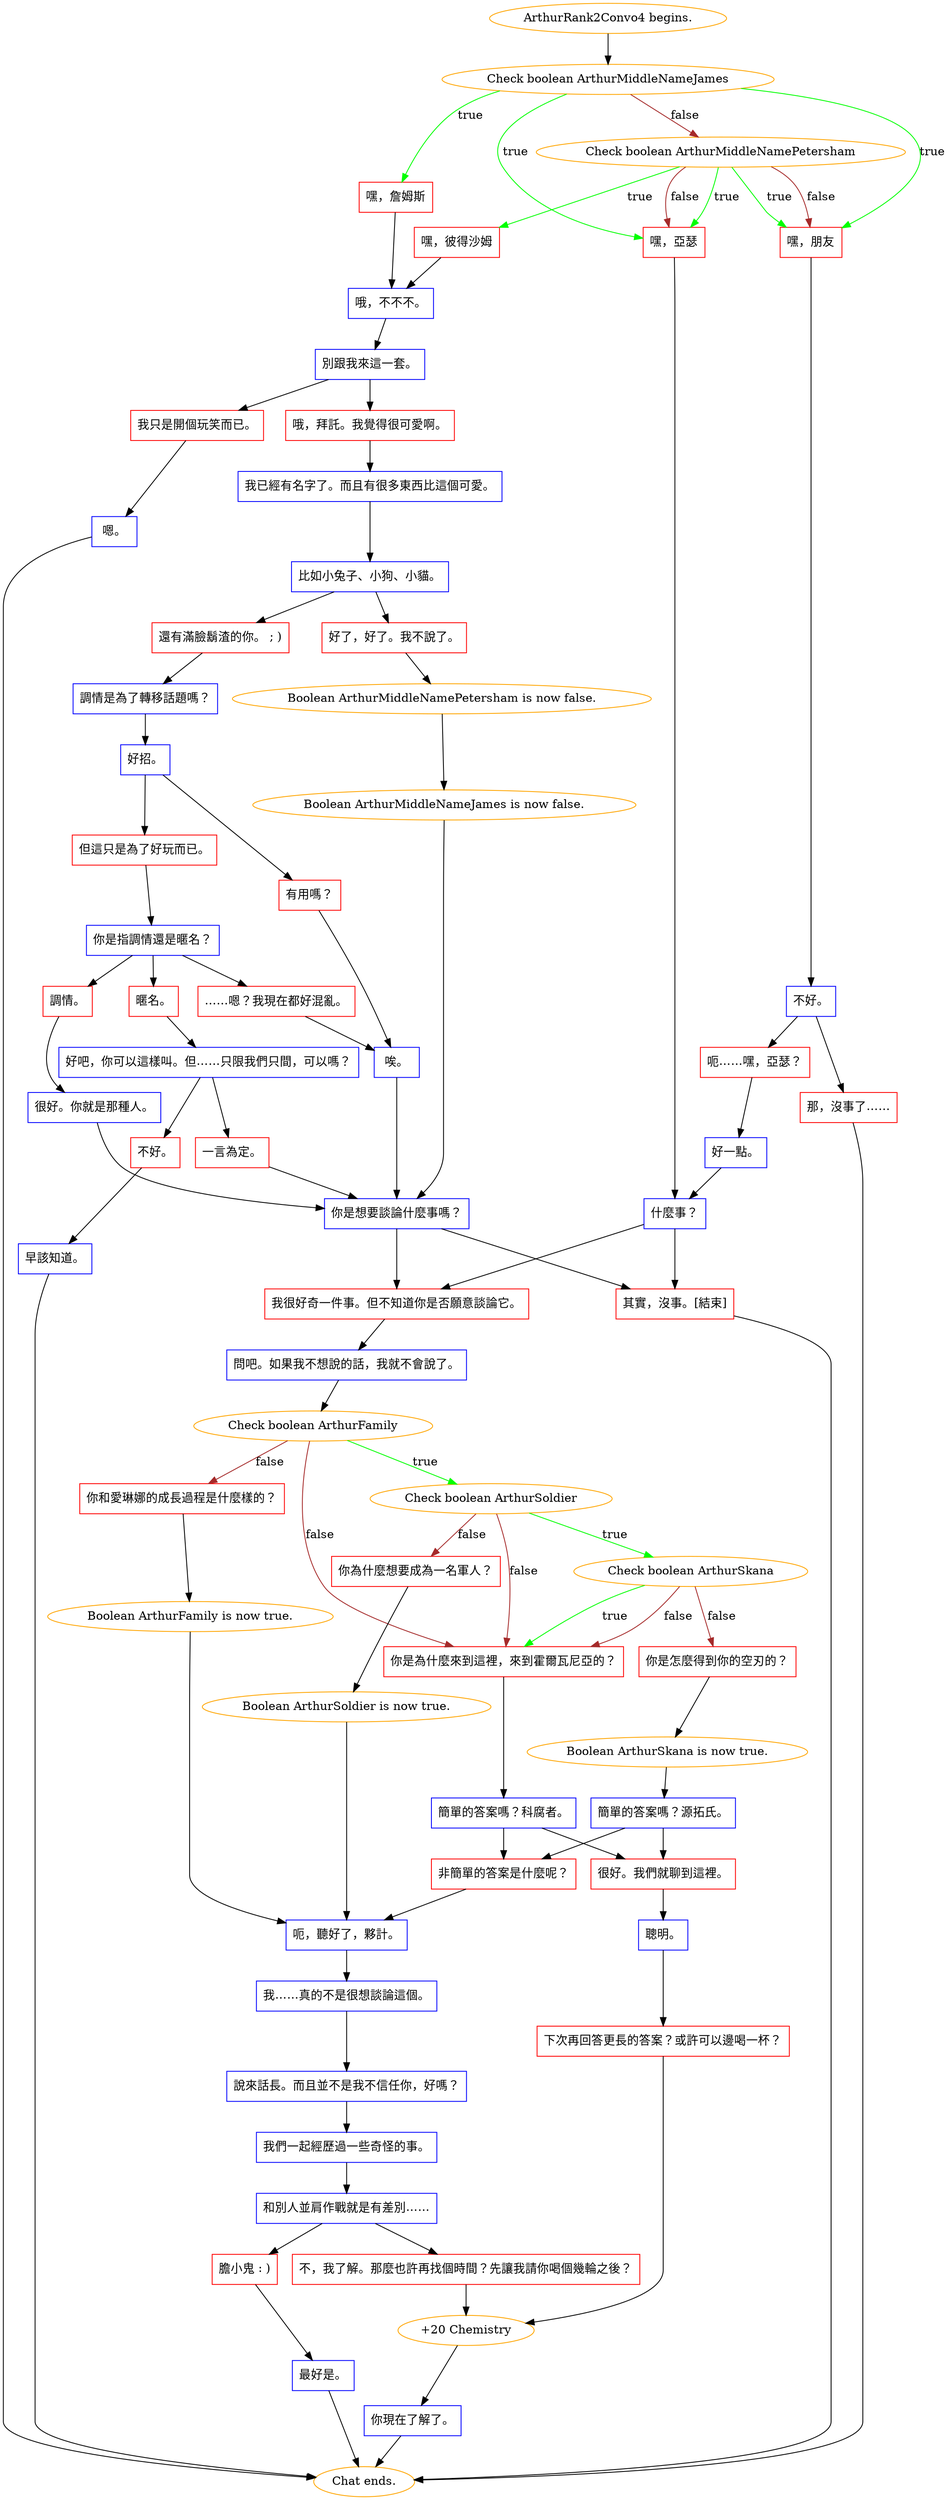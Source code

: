 digraph {
	"ArthurRank2Convo4 begins." [color=orange];
		"ArthurRank2Convo4 begins." -> j2624391343;
	j2624391343 [label="Check boolean ArthurMiddleNameJames",color=orange];
		j2624391343 -> j3043312157 [label=true,color=green];
		j2624391343 -> j1375589986 [label=true,color=green];
		j2624391343 -> j3219179718 [label=true,color=green];
		j2624391343 -> j3158952704 [label=false,color=brown];
	j3043312157 [label="嘿，詹姆斯",shape=box,color=red];
		j3043312157 -> j470591858;
	j1375589986 [label="嘿，亞瑟",shape=box,color=red];
		j1375589986 -> j28507588;
	j3219179718 [label="嘿，朋友",shape=box,color=red];
		j3219179718 -> j1139213330;
	j3158952704 [label="Check boolean ArthurMiddleNamePetersham",color=orange];
		j3158952704 -> j1735173278 [label=true,color=green];
		j3158952704 -> j1375589986 [label=true,color=green];
		j3158952704 -> j3219179718 [label=true,color=green];
		j3158952704 -> j1375589986 [label=false,color=brown];
		j3158952704 -> j3219179718 [label=false,color=brown];
	j470591858 [label="哦，不不不。",shape=box,color=blue];
		j470591858 -> j1053626447;
	j28507588 [label="什麼事？",shape=box,color=blue];
		j28507588 -> j3909741989;
		j28507588 -> j1935366167;
	j1139213330 [label="不好。",shape=box,color=blue];
		j1139213330 -> j2554593223;
		j1139213330 -> j567061895;
	j1735173278 [label="嘿，彼得沙姆",shape=box,color=red];
		j1735173278 -> j470591858;
	j1053626447 [label="別跟我來這一套。",shape=box,color=blue];
		j1053626447 -> j3217723494;
		j1053626447 -> j963194476;
	j3909741989 [label="我很好奇一件事。但不知道你是否願意談論它。",shape=box,color=red];
		j3909741989 -> j3169379457;
	j1935366167 [label="其實，沒事。[結束]",shape=box,color=red];
		j1935366167 -> "Chat ends.";
	j2554593223 [label="那，沒事了……",shape=box,color=red];
		j2554593223 -> "Chat ends.";
	j567061895 [label="呃……嘿，亞瑟？",shape=box,color=red];
		j567061895 -> j2226579108;
	j3217723494 [label="哦，拜託。我覺得很可愛啊。",shape=box,color=red];
		j3217723494 -> j1426112303;
	j963194476 [label="我只是開個玩笑而已。",shape=box,color=red];
		j963194476 -> j3206673440;
	j3169379457 [label="問吧。如果我不想說的話，我就不會說了。",shape=box,color=blue];
		j3169379457 -> j4236281560;
	"Chat ends." [color=orange];
	j2226579108 [label="好一點。",shape=box,color=blue];
		j2226579108 -> j28507588;
	j1426112303 [label="我已經有名字了。而且有很多東西比這個可愛。",shape=box,color=blue];
		j1426112303 -> j4249495558;
	j3206673440 [label="嗯。",shape=box,color=blue];
		j3206673440 -> "Chat ends.";
	j4236281560 [label="Check boolean ArthurFamily",color=orange];
		j4236281560 -> j1869425841 [label=true,color=green];
		j4236281560 -> j3682230542 [label=false,color=brown];
		j4236281560 -> j1174247552 [label=false,color=brown];
	j4249495558 [label="比如小兔子、小狗、小貓。",shape=box,color=blue];
		j4249495558 -> j840249113;
		j4249495558 -> j2193991576;
	j1869425841 [label="Check boolean ArthurSoldier",color=orange];
		j1869425841 -> j1478627454 [label=true,color=green];
		j1869425841 -> j2410886805 [label=false,color=brown];
		j1869425841 -> j1174247552 [label=false,color=brown];
	j3682230542 [label="你和愛琳娜的成長過程是什麼樣的？",shape=box,color=red];
		j3682230542 -> j3174304512;
	j1174247552 [label="你是為什麼來到這裡，來到霍爾瓦尼亞的？",shape=box,color=red];
		j1174247552 -> j3437113860;
	j840249113 [label="還有滿臉鬍渣的你。 ; )",shape=box,color=red];
		j840249113 -> j577082135;
	j2193991576 [label="好了，好了。我不說了。",shape=box,color=red];
		j2193991576 -> j2788195954;
	j1478627454 [label="Check boolean ArthurSkana",color=orange];
		j1478627454 -> j1174247552 [label=true,color=green];
		j1478627454 -> j233724843 [label=false,color=brown];
		j1478627454 -> j1174247552 [label=false,color=brown];
	j2410886805 [label="你為什麼想要成為一名軍人？",shape=box,color=red];
		j2410886805 -> j2924022208;
	j3174304512 [label="Boolean ArthurFamily is now true.",color=orange];
		j3174304512 -> j2753099262;
	j3437113860 [label="簡單的答案嗎？科腐者。",shape=box,color=blue];
		j3437113860 -> j331789281;
		j3437113860 -> j613128320;
	j577082135 [label="調情是為了轉移話題嗎？",shape=box,color=blue];
		j577082135 -> j266445640;
	j2788195954 [label="Boolean ArthurMiddleNamePetersham is now false.",color=orange];
		j2788195954 -> j1156227644;
	j233724843 [label="你是怎麼得到你的空刃的？",shape=box,color=red];
		j233724843 -> j3303044246;
	j2924022208 [label="Boolean ArthurSoldier is now true.",color=orange];
		j2924022208 -> j2753099262;
	j2753099262 [label="呃，聽好了，夥計。",shape=box,color=blue];
		j2753099262 -> j2764450707;
	j331789281 [label="很好。我們就聊到這裡。",shape=box,color=red];
		j331789281 -> j2257554550;
	j613128320 [label="非簡單的答案是什麼呢？",shape=box,color=red];
		j613128320 -> j2753099262;
	j266445640 [label="好招。",shape=box,color=blue];
		j266445640 -> j306999947;
		j266445640 -> j2526513630;
	j1156227644 [label="Boolean ArthurMiddleNameJames is now false.",color=orange];
		j1156227644 -> j4051397484;
	j3303044246 [label="Boolean ArthurSkana is now true.",color=orange];
		j3303044246 -> j2044326941;
	j2764450707 [label="我……真的不是很想談論這個。",shape=box,color=blue];
		j2764450707 -> j1169690648;
	j2257554550 [label="聰明。",shape=box,color=blue];
		j2257554550 -> j1377658737;
	j306999947 [label="有用嗎？",shape=box,color=red];
		j306999947 -> j3157069172;
	j2526513630 [label="但這只是為了好玩而已。",shape=box,color=red];
		j2526513630 -> j2223955405;
	j4051397484 [label="你是想要談論什麼事嗎？",shape=box,color=blue];
		j4051397484 -> j3909741989;
		j4051397484 -> j1935366167;
	j2044326941 [label="簡單的答案嗎？源拓氏。",shape=box,color=blue];
		j2044326941 -> j331789281;
		j2044326941 -> j613128320;
	j1169690648 [label="說來話長。而且並不是我不信任你，好嗎？",shape=box,color=blue];
		j1169690648 -> j4048951661;
	j1377658737 [label="下次再回答更長的答案？或許可以邊喝一杯？",shape=box,color=red];
		j1377658737 -> j1321012791;
	j3157069172 [label="唉。",shape=box,color=blue];
		j3157069172 -> j4051397484;
	j2223955405 [label="你是指調情還是暱名？",shape=box,color=blue];
		j2223955405 -> j2474804943;
		j2223955405 -> j1996029422;
		j2223955405 -> j240756835;
	j4048951661 [label="我們一起經歷過一些奇怪的事。",shape=box,color=blue];
		j4048951661 -> j2050215903;
	j1321012791 [label="+20 Chemistry",color=orange];
		j1321012791 -> j1353468205;
	j2474804943 [label="……嗯？我現在都好混亂。",shape=box,color=red];
		j2474804943 -> j3157069172;
	j1996029422 [label="調情。",shape=box,color=red];
		j1996029422 -> j1234786825;
	j240756835 [label="暱名。",shape=box,color=red];
		j240756835 -> j2818793032;
	j2050215903 [label="和別人並肩作戰就是有差別……",shape=box,color=blue];
		j2050215903 -> j4086712702;
		j2050215903 -> j2059913808;
	j1353468205 [label="你現在了解了。",shape=box,color=blue];
		j1353468205 -> "Chat ends.";
	j1234786825 [label="很好。你就是那種人。",shape=box,color=blue];
		j1234786825 -> j4051397484;
	j2818793032 [label="好吧，你可以這樣叫。但……只限我們只間，可以嗎？",shape=box,color=blue];
		j2818793032 -> j4002770122;
		j2818793032 -> j2867631922;
	j4086712702 [label="不，我了解。那麼也許再找個時間？先讓我請你喝個幾輪之後？",shape=box,color=red];
		j4086712702 -> j1321012791;
	j2059913808 [label="膽小鬼 : )",shape=box,color=red];
		j2059913808 -> j2956770245;
	j4002770122 [label="一言為定。",shape=box,color=red];
		j4002770122 -> j4051397484;
	j2867631922 [label="不好。",shape=box,color=red];
		j2867631922 -> j3288348452;
	j2956770245 [label="最好是。",shape=box,color=blue];
		j2956770245 -> "Chat ends.";
	j3288348452 [label="早該知道。",shape=box,color=blue];
		j3288348452 -> "Chat ends.";
}